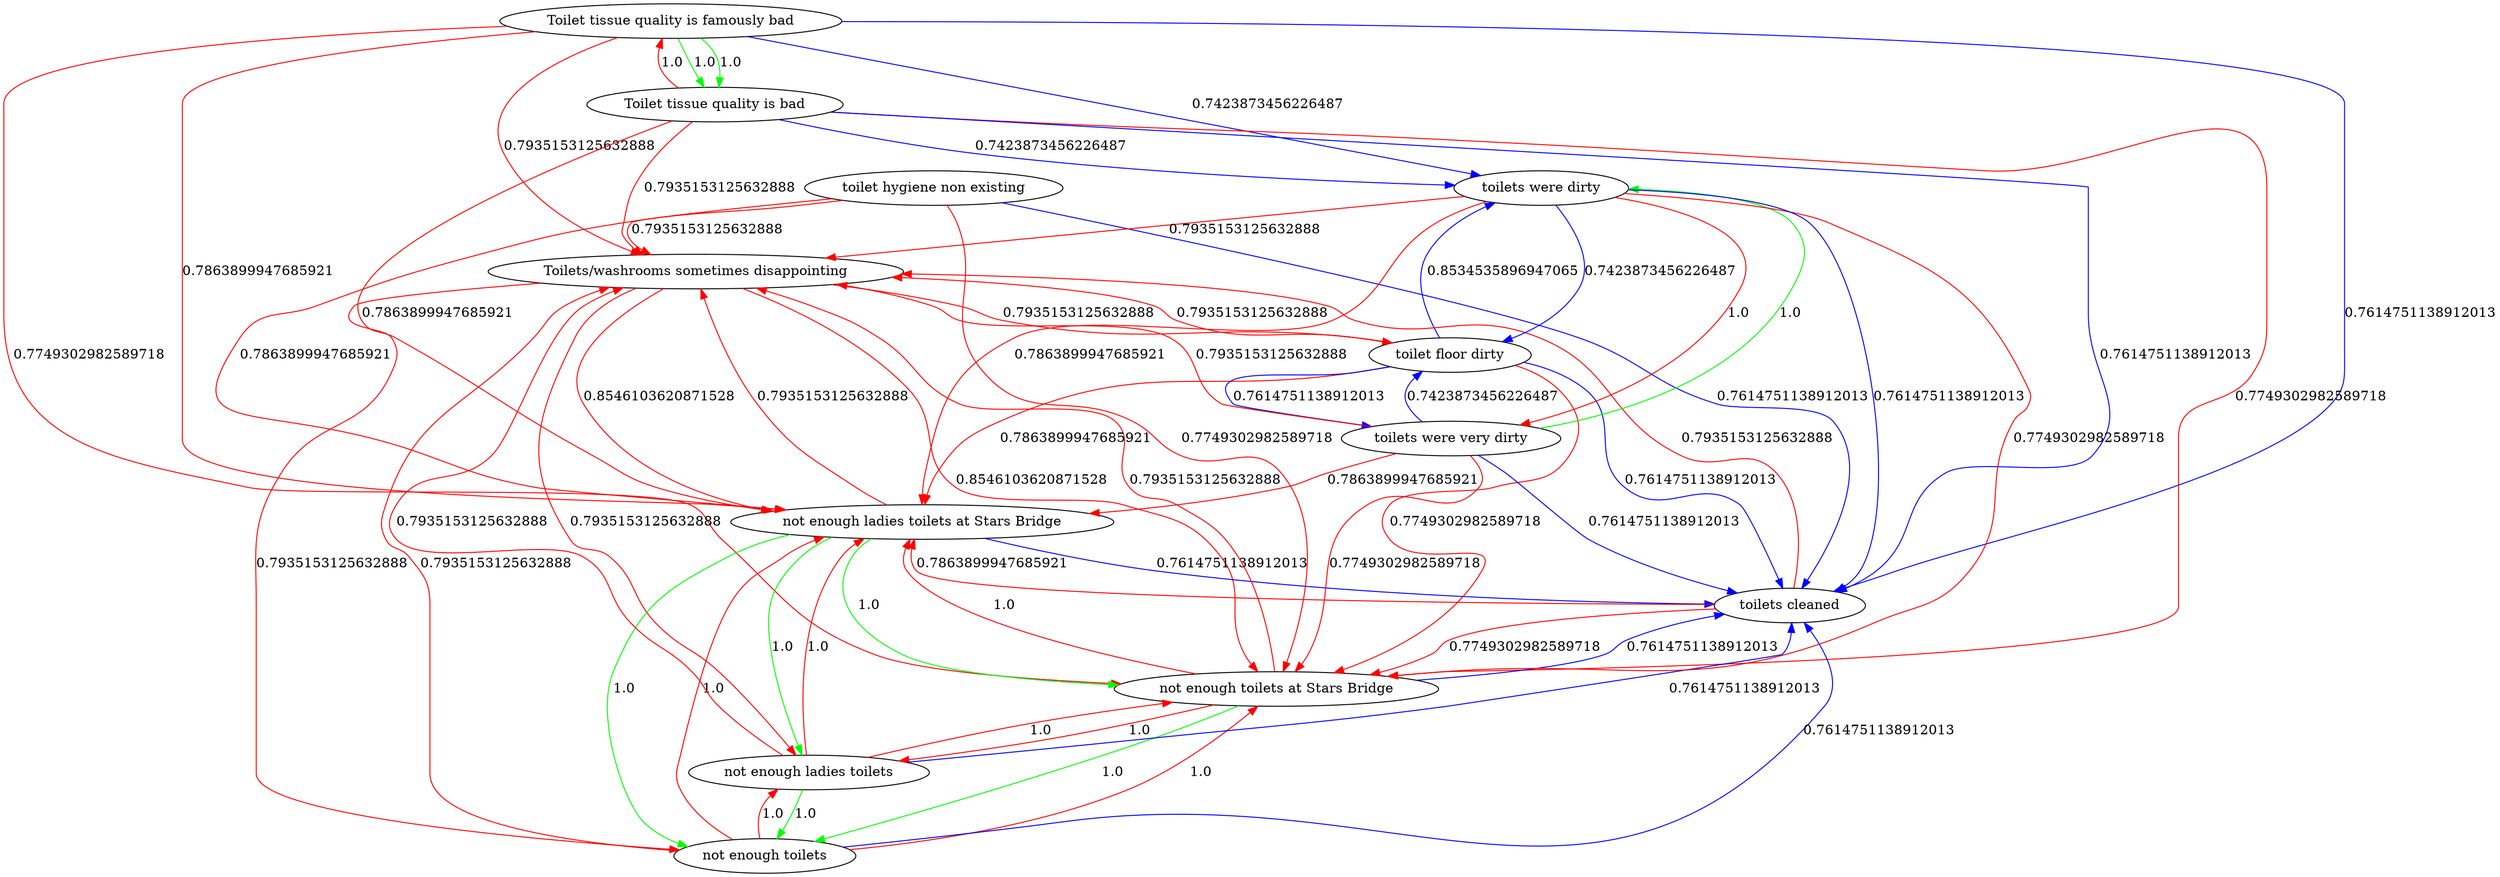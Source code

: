 digraph rawGraph {
"Toilet tissue quality is famously bad";"Toilet tissue quality is bad";"Toilets/washrooms sometimes disappointing";"not enough ladies toilets at Stars Bridge";"not enough toilets at Stars Bridge";"not enough toilets";"not enough ladies toilets";"toilet floor dirty";"toilet hygiene non existing";"toilets cleaned";"toilets were very dirty";"toilets were dirty";"Toilet tissue quality is famously bad" -> "Toilet tissue quality is bad" [label=1.0] [color=green]
"Toilet tissue quality is famously bad" -> "Toilet tissue quality is bad" [label=1.0] [color=green]
"Toilet tissue quality is bad" -> "Toilet tissue quality is famously bad" [label=1.0] [color=red]
"Toilet tissue quality is famously bad" -> "Toilets/washrooms sometimes disappointing" [label=0.7935153125632888] [color=red]
"Toilet tissue quality is bad" -> "Toilets/washrooms sometimes disappointing" [label=0.7935153125632888] [color=red]
"not enough ladies toilets at Stars Bridge" -> "not enough toilets at Stars Bridge" [label=1.0] [color=green]
"not enough toilets at Stars Bridge" -> "not enough toilets" [label=1.0] [color=green]
"not enough ladies toilets at Stars Bridge" -> "not enough ladies toilets" [label=1.0] [color=green]
"not enough ladies toilets" -> "not enough toilets" [label=1.0] [color=green]
"not enough ladies toilets at Stars Bridge" -> "not enough toilets" [label=1.0] [color=green]
"not enough toilets at Stars Bridge" -> "not enough ladies toilets at Stars Bridge" [label=1.0] [color=red]
"not enough toilets at Stars Bridge" -> "not enough ladies toilets" [label=1.0] [color=red]
"not enough toilets" -> "not enough ladies toilets at Stars Bridge" [label=1.0] [color=red]
"not enough toilets" -> "not enough toilets at Stars Bridge" [label=1.0] [color=red]
"not enough toilets" -> "not enough ladies toilets" [label=1.0] [color=red]
"not enough ladies toilets" -> "not enough ladies toilets at Stars Bridge" [label=1.0] [color=red]
"not enough ladies toilets" -> "not enough toilets at Stars Bridge" [label=1.0] [color=red]
"Toilet tissue quality is famously bad" -> "not enough ladies toilets at Stars Bridge" [label=0.7863899947685921] [color=red]
"Toilet tissue quality is famously bad" -> "not enough toilets at Stars Bridge" [label=0.7749302982589718] [color=red]
"Toilet tissue quality is bad" -> "not enough ladies toilets at Stars Bridge" [label=0.7863899947685921] [color=red]
"Toilet tissue quality is bad" -> "not enough toilets at Stars Bridge" [label=0.7749302982589718] [color=red]
"Toilets/washrooms sometimes disappointing" -> "not enough ladies toilets at Stars Bridge" [label=0.8546103620871528] [color=red]
"Toilets/washrooms sometimes disappointing" -> "not enough toilets at Stars Bridge" [label=0.8546103620871528] [color=red]
"Toilets/washrooms sometimes disappointing" -> "not enough toilets" [label=0.7935153125632888] [color=red]
"Toilets/washrooms sometimes disappointing" -> "not enough ladies toilets" [label=0.7935153125632888] [color=red]
"not enough ladies toilets at Stars Bridge" -> "Toilets/washrooms sometimes disappointing" [label=0.7935153125632888] [color=red]
"not enough toilets at Stars Bridge" -> "Toilets/washrooms sometimes disappointing" [label=0.7935153125632888] [color=red]
"not enough toilets" -> "Toilets/washrooms sometimes disappointing" [label=0.7935153125632888] [color=red]
"not enough ladies toilets" -> "Toilets/washrooms sometimes disappointing" [label=0.7935153125632888] [color=red]
"Toilets/washrooms sometimes disappointing" -> "toilet floor dirty" [label=0.7935153125632888] [color=red]
"toilet floor dirty" -> "Toilets/washrooms sometimes disappointing" [label=0.7935153125632888] [color=red]
"toilet floor dirty" -> "not enough ladies toilets at Stars Bridge" [label=0.7863899947685921] [color=red]
"toilet floor dirty" -> "not enough toilets at Stars Bridge" [label=0.7749302982589718] [color=red]
"toilet hygiene non existing" -> "Toilets/washrooms sometimes disappointing" [label=0.7935153125632888] [color=red]
"toilet hygiene non existing" -> "not enough ladies toilets at Stars Bridge" [label=0.7863899947685921] [color=red]
"toilet hygiene non existing" -> "not enough toilets at Stars Bridge" [label=0.7749302982589718] [color=red]
"Toilet tissue quality is famously bad" -> "toilets cleaned" [label=0.7614751138912013] [color=blue]
"Toilet tissue quality is bad" -> "toilets cleaned" [label=0.7614751138912013] [color=blue]
"not enough ladies toilets at Stars Bridge" -> "toilets cleaned" [label=0.7614751138912013] [color=blue]
"not enough toilets at Stars Bridge" -> "toilets cleaned" [label=0.7614751138912013] [color=blue]
"not enough toilets" -> "toilets cleaned" [label=0.7614751138912013] [color=blue]
"not enough ladies toilets" -> "toilets cleaned" [label=0.7614751138912013] [color=blue]
"toilet floor dirty" -> "toilets cleaned" [label=0.7614751138912013] [color=blue]
"toilet hygiene non existing" -> "toilets cleaned" [label=0.7614751138912013] [color=blue]
"toilets cleaned" -> "Toilets/washrooms sometimes disappointing" [label=0.7935153125632888] [color=red]
"toilets cleaned" -> "not enough ladies toilets at Stars Bridge" [label=0.7863899947685921] [color=red]
"toilets cleaned" -> "not enough toilets at Stars Bridge" [label=0.7749302982589718] [color=red]
"toilets were very dirty" -> "toilets were dirty" [label=1.0] [color=green]
"toilets were dirty" -> "toilets were very dirty" [label=1.0] [color=red]
"Toilet tissue quality is famously bad" -> "toilets were dirty" [label=0.7423873456226487] [color=blue]
"Toilet tissue quality is bad" -> "toilets were dirty" [label=0.7423873456226487] [color=blue]
"toilet floor dirty" -> "toilets were very dirty" [label=0.7614751138912013] [color=blue]
"toilet floor dirty" -> "toilets were dirty" [label=0.8534535896947065] [color=blue]
"toilets were very dirty" -> "Toilets/washrooms sometimes disappointing" [label=0.7935153125632888] [color=red]
"toilets were very dirty" -> "not enough ladies toilets at Stars Bridge" [label=0.7863899947685921] [color=red]
"toilets were very dirty" -> "not enough toilets at Stars Bridge" [label=0.7749302982589718] [color=red]
"toilets were very dirty" -> "toilet floor dirty" [label=0.7423873456226487] [color=blue]
"toilets were very dirty" -> "toilets cleaned" [label=0.7614751138912013] [color=blue]
"toilets were dirty" -> "Toilets/washrooms sometimes disappointing" [label=0.7935153125632888] [color=red]
"toilets were dirty" -> "not enough ladies toilets at Stars Bridge" [label=0.7863899947685921] [color=red]
"toilets were dirty" -> "not enough toilets at Stars Bridge" [label=0.7749302982589718] [color=red]
"toilets were dirty" -> "toilet floor dirty" [label=0.7423873456226487] [color=blue]
"toilets were dirty" -> "toilets cleaned" [label=0.7614751138912013] [color=blue]
}